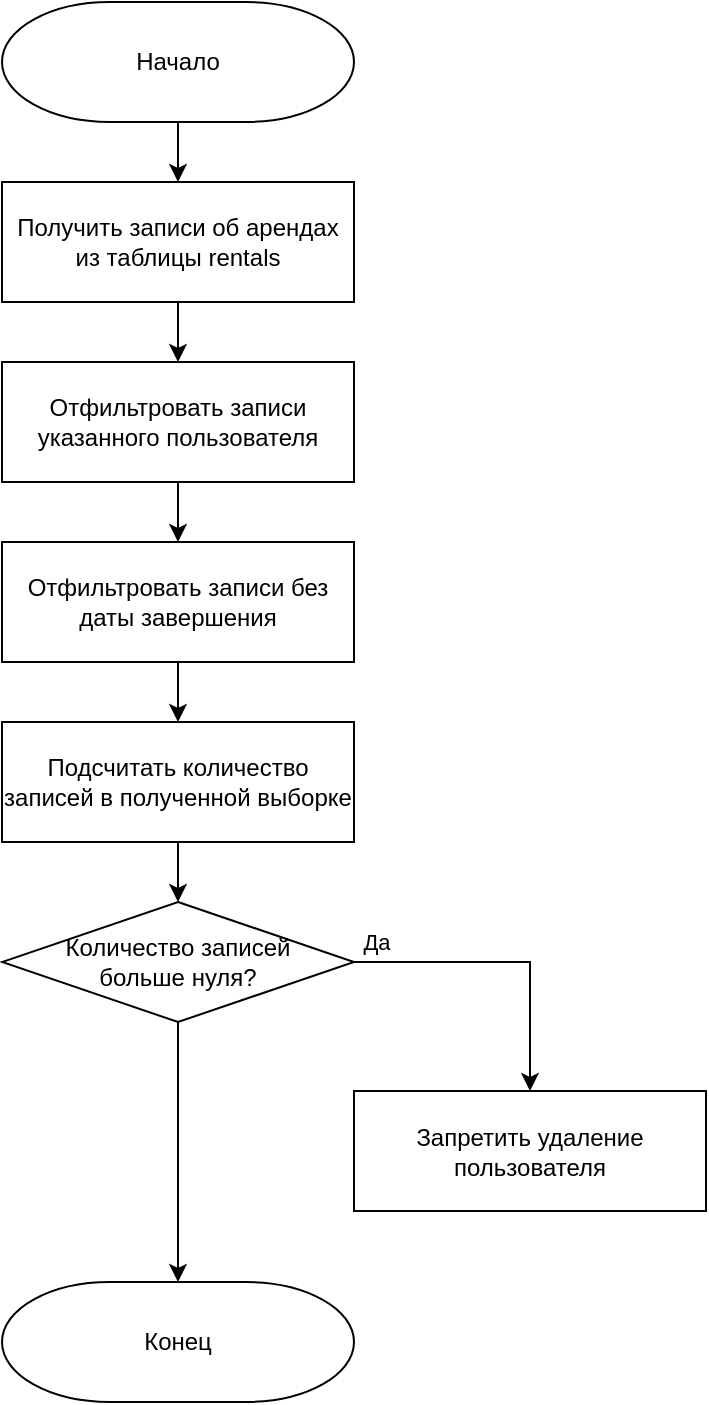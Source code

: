 <mxfile version="21.0.8" type="device"><diagram name="Страница 1" id="ejpkXvqlyKvUXjdlBo89"><mxGraphModel dx="621" dy="369" grid="1" gridSize="10" guides="1" tooltips="1" connect="1" arrows="1" fold="1" page="1" pageScale="1" pageWidth="827" pageHeight="1169" math="0" shadow="0"><root><mxCell id="0"/><mxCell id="1" parent="0"/><mxCell id="xNc06LyHtbODwywAE4IK-17" style="edgeStyle=orthogonalEdgeStyle;rounded=0;orthogonalLoop=1;jettySize=auto;html=1;exitX=0.5;exitY=1;exitDx=0;exitDy=0;exitPerimeter=0;entryX=0.5;entryY=0;entryDx=0;entryDy=0;" edge="1" parent="1" source="xNc06LyHtbODwywAE4IK-1" target="xNc06LyHtbODwywAE4IK-2"><mxGeometry relative="1" as="geometry"/></mxCell><mxCell id="xNc06LyHtbODwywAE4IK-1" value="Начало" style="strokeWidth=1;html=1;shape=mxgraph.flowchart.terminator;whiteSpace=wrap;" vertex="1" parent="1"><mxGeometry x="324" y="10" width="176" height="60" as="geometry"/></mxCell><mxCell id="xNc06LyHtbODwywAE4IK-16" style="edgeStyle=orthogonalEdgeStyle;rounded=0;orthogonalLoop=1;jettySize=auto;html=1;exitX=0.5;exitY=1;exitDx=0;exitDy=0;entryX=0.5;entryY=0;entryDx=0;entryDy=0;" edge="1" parent="1" source="xNc06LyHtbODwywAE4IK-2" target="xNc06LyHtbODwywAE4IK-5"><mxGeometry relative="1" as="geometry"/></mxCell><mxCell id="xNc06LyHtbODwywAE4IK-2" value="Получить записи об арендах из таблицы rentals" style="rounded=0;whiteSpace=wrap;html=1;absoluteArcSize=1;arcSize=14;strokeWidth=1;" vertex="1" parent="1"><mxGeometry x="324" y="100" width="176" height="60" as="geometry"/></mxCell><mxCell id="xNc06LyHtbODwywAE4IK-14" style="edgeStyle=orthogonalEdgeStyle;rounded=0;orthogonalLoop=1;jettySize=auto;html=1;exitX=0.5;exitY=1;exitDx=0;exitDy=0;" edge="1" parent="1" source="xNc06LyHtbODwywAE4IK-4" target="xNc06LyHtbODwywAE4IK-6"><mxGeometry relative="1" as="geometry"/></mxCell><mxCell id="xNc06LyHtbODwywAE4IK-4" value="Отфильтровать записи без даты завершения" style="rounded=0;whiteSpace=wrap;html=1;absoluteArcSize=1;arcSize=14;strokeWidth=1;" vertex="1" parent="1"><mxGeometry x="324" y="280" width="176" height="60" as="geometry"/></mxCell><mxCell id="xNc06LyHtbODwywAE4IK-15" style="edgeStyle=orthogonalEdgeStyle;rounded=0;orthogonalLoop=1;jettySize=auto;html=1;exitX=0.5;exitY=1;exitDx=0;exitDy=0;entryX=0.5;entryY=0;entryDx=0;entryDy=0;" edge="1" parent="1" source="xNc06LyHtbODwywAE4IK-5" target="xNc06LyHtbODwywAE4IK-4"><mxGeometry relative="1" as="geometry"/></mxCell><mxCell id="xNc06LyHtbODwywAE4IK-5" value="Отфильтровать записи указанного пользователя" style="rounded=0;whiteSpace=wrap;html=1;absoluteArcSize=1;arcSize=14;strokeWidth=1;" vertex="1" parent="1"><mxGeometry x="324" y="190" width="176" height="60" as="geometry"/></mxCell><mxCell id="xNc06LyHtbODwywAE4IK-13" style="edgeStyle=orthogonalEdgeStyle;rounded=0;orthogonalLoop=1;jettySize=auto;html=1;exitX=0.5;exitY=1;exitDx=0;exitDy=0;entryX=0.5;entryY=0;entryDx=0;entryDy=0;entryPerimeter=0;" edge="1" parent="1" source="xNc06LyHtbODwywAE4IK-6" target="xNc06LyHtbODwywAE4IK-7"><mxGeometry relative="1" as="geometry"/></mxCell><mxCell id="xNc06LyHtbODwywAE4IK-6" value="Подсчитать количество записей в полученной выборке" style="rounded=0;whiteSpace=wrap;html=1;absoluteArcSize=1;arcSize=14;strokeWidth=1;" vertex="1" parent="1"><mxGeometry x="324" y="370" width="176" height="60" as="geometry"/></mxCell><mxCell id="xNc06LyHtbODwywAE4IK-10" style="edgeStyle=orthogonalEdgeStyle;rounded=0;orthogonalLoop=1;jettySize=auto;html=1;entryX=0.5;entryY=0;entryDx=0;entryDy=0;exitX=1;exitY=0.5;exitDx=0;exitDy=0;exitPerimeter=0;" edge="1" parent="1" source="xNc06LyHtbODwywAE4IK-7" target="xNc06LyHtbODwywAE4IK-8"><mxGeometry relative="1" as="geometry"/></mxCell><mxCell id="xNc06LyHtbODwywAE4IK-11" value="Да" style="edgeLabel;html=1;align=center;verticalAlign=middle;resizable=0;points=[];" vertex="1" connectable="0" parent="xNc06LyHtbODwywAE4IK-10"><mxGeometry x="-0.853" y="2" relative="1" as="geometry"><mxPoint y="-8" as="offset"/></mxGeometry></mxCell><mxCell id="xNc06LyHtbODwywAE4IK-12" style="edgeStyle=orthogonalEdgeStyle;rounded=0;orthogonalLoop=1;jettySize=auto;html=1;exitX=0.5;exitY=1;exitDx=0;exitDy=0;exitPerimeter=0;entryX=0.5;entryY=0;entryDx=0;entryDy=0;entryPerimeter=0;" edge="1" parent="1" source="xNc06LyHtbODwywAE4IK-7" target="xNc06LyHtbODwywAE4IK-9"><mxGeometry relative="1" as="geometry"/></mxCell><mxCell id="xNc06LyHtbODwywAE4IK-7" value="Количество записей&lt;br&gt;больше нуля?" style="strokeWidth=1;html=1;shape=mxgraph.flowchart.decision;whiteSpace=wrap;" vertex="1" parent="1"><mxGeometry x="324" y="460" width="176" height="60" as="geometry"/></mxCell><mxCell id="xNc06LyHtbODwywAE4IK-8" value="Запретить удаление пользователя" style="rounded=0;whiteSpace=wrap;html=1;absoluteArcSize=1;arcSize=14;strokeWidth=1;" vertex="1" parent="1"><mxGeometry x="500" y="554.5" width="176" height="60" as="geometry"/></mxCell><mxCell id="xNc06LyHtbODwywAE4IK-9" value="Конец" style="strokeWidth=1;html=1;shape=mxgraph.flowchart.terminator;whiteSpace=wrap;" vertex="1" parent="1"><mxGeometry x="324" y="650" width="176" height="60" as="geometry"/></mxCell></root></mxGraphModel></diagram></mxfile>